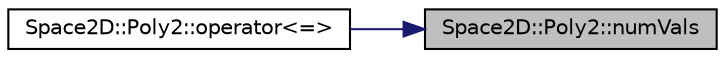 digraph "Space2D::Poly2::numVals"
{
 // INTERACTIVE_SVG=YES
 // LATEX_PDF_SIZE
  edge [fontname="Helvetica",fontsize="10",labelfontname="Helvetica",labelfontsize="10"];
  node [fontname="Helvetica",fontsize="10",shape=record];
  rankdir="RL";
  Node1 [label="Space2D::Poly2::numVals",height=0.2,width=0.4,color="black", fillcolor="grey75", style="filled", fontcolor="black",tooltip=" "];
  Node1 -> Node2 [dir="back",color="midnightblue",fontsize="10",style="solid",fontname="Helvetica"];
  Node2 [label="Space2D::Poly2::operator\<=\>",height=0.2,width=0.4,color="black", fillcolor="white", style="filled",URL="$class_space2_d_1_1_poly2.html#a830f94c03d9d5055c4cb6945c8149d22",tooltip=" "];
}
